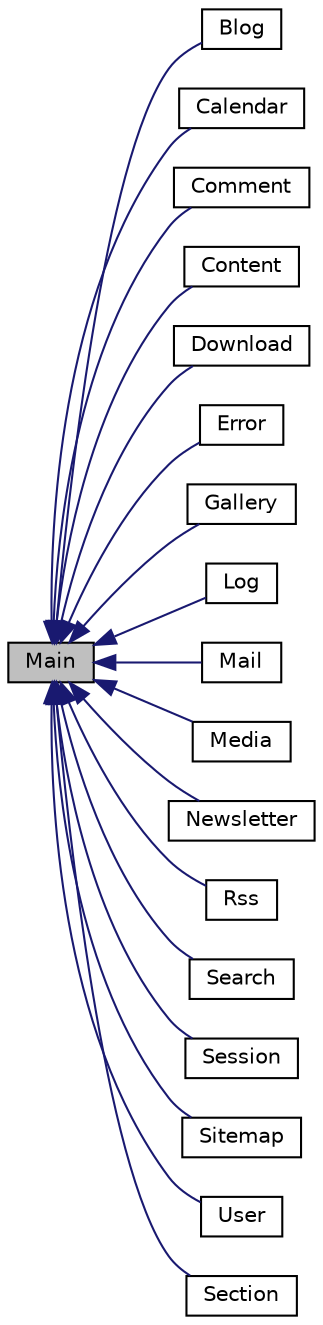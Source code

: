 digraph G
{
  edge [fontname="Helvetica",fontsize="10",labelfontname="Helvetica",labelfontsize="10"];
  node [fontname="Helvetica",fontsize="10",shape=record];
  rankdir="LR";
  Node1 [label="Main",height=0.2,width=0.4,color="black", fillcolor="grey75", style="filled" fontcolor="black"];
  Node1 -> Node2 [dir="back",color="midnightblue",fontsize="10",style="solid",fontname="Helvetica"];
  Node2 [label="Blog",height=0.2,width=0.4,color="black", fillcolor="white", style="filled",URL="$class_candy_c_m_s_1_1_controller_1_1_blog.html"];
  Node1 -> Node3 [dir="back",color="midnightblue",fontsize="10",style="solid",fontname="Helvetica"];
  Node3 [label="Calendar",height=0.2,width=0.4,color="black", fillcolor="white", style="filled",URL="$class_candy_c_m_s_1_1_controller_1_1_calendar.html"];
  Node1 -> Node4 [dir="back",color="midnightblue",fontsize="10",style="solid",fontname="Helvetica"];
  Node4 [label="Comment",height=0.2,width=0.4,color="black", fillcolor="white", style="filled",URL="$class_candy_c_m_s_1_1_controller_1_1_comment.html"];
  Node1 -> Node5 [dir="back",color="midnightblue",fontsize="10",style="solid",fontname="Helvetica"];
  Node5 [label="Content",height=0.2,width=0.4,color="black", fillcolor="white", style="filled",URL="$class_candy_c_m_s_1_1_controller_1_1_content.html"];
  Node1 -> Node6 [dir="back",color="midnightblue",fontsize="10",style="solid",fontname="Helvetica"];
  Node6 [label="Download",height=0.2,width=0.4,color="black", fillcolor="white", style="filled",URL="$class_candy_c_m_s_1_1_controller_1_1_download.html"];
  Node1 -> Node7 [dir="back",color="midnightblue",fontsize="10",style="solid",fontname="Helvetica"];
  Node7 [label="Error",height=0.2,width=0.4,color="black", fillcolor="white", style="filled",URL="$class_candy_c_m_s_1_1_controller_1_1_error.html"];
  Node1 -> Node8 [dir="back",color="midnightblue",fontsize="10",style="solid",fontname="Helvetica"];
  Node8 [label="Gallery",height=0.2,width=0.4,color="black", fillcolor="white", style="filled",URL="$class_candy_c_m_s_1_1_controller_1_1_gallery.html"];
  Node1 -> Node9 [dir="back",color="midnightblue",fontsize="10",style="solid",fontname="Helvetica"];
  Node9 [label="Log",height=0.2,width=0.4,color="black", fillcolor="white", style="filled",URL="$class_candy_c_m_s_1_1_controller_1_1_log.html"];
  Node1 -> Node10 [dir="back",color="midnightblue",fontsize="10",style="solid",fontname="Helvetica"];
  Node10 [label="Mail",height=0.2,width=0.4,color="black", fillcolor="white", style="filled",URL="$class_candy_c_m_s_1_1_controller_1_1_mail.html"];
  Node1 -> Node11 [dir="back",color="midnightblue",fontsize="10",style="solid",fontname="Helvetica"];
  Node11 [label="Media",height=0.2,width=0.4,color="black", fillcolor="white", style="filled",URL="$class_candy_c_m_s_1_1_controller_1_1_media.html"];
  Node1 -> Node12 [dir="back",color="midnightblue",fontsize="10",style="solid",fontname="Helvetica"];
  Node12 [label="Newsletter",height=0.2,width=0.4,color="black", fillcolor="white", style="filled",URL="$class_candy_c_m_s_1_1_controller_1_1_newsletter.html"];
  Node1 -> Node13 [dir="back",color="midnightblue",fontsize="10",style="solid",fontname="Helvetica"];
  Node13 [label="Rss",height=0.2,width=0.4,color="black", fillcolor="white", style="filled",URL="$class_candy_c_m_s_1_1_controller_1_1_rss.html"];
  Node1 -> Node14 [dir="back",color="midnightblue",fontsize="10",style="solid",fontname="Helvetica"];
  Node14 [label="Search",height=0.2,width=0.4,color="black", fillcolor="white", style="filled",URL="$class_candy_c_m_s_1_1_controller_1_1_search.html"];
  Node1 -> Node15 [dir="back",color="midnightblue",fontsize="10",style="solid",fontname="Helvetica"];
  Node15 [label="Session",height=0.2,width=0.4,color="black", fillcolor="white", style="filled",URL="$class_candy_c_m_s_1_1_controller_1_1_session.html"];
  Node1 -> Node16 [dir="back",color="midnightblue",fontsize="10",style="solid",fontname="Helvetica"];
  Node16 [label="Sitemap",height=0.2,width=0.4,color="black", fillcolor="white", style="filled",URL="$class_candy_c_m_s_1_1_controller_1_1_sitemap.html"];
  Node1 -> Node17 [dir="back",color="midnightblue",fontsize="10",style="solid",fontname="Helvetica"];
  Node17 [label="User",height=0.2,width=0.4,color="black", fillcolor="white", style="filled",URL="$class_candy_c_m_s_1_1_controller_1_1_user.html"];
  Node1 -> Node18 [dir="back",color="midnightblue",fontsize="10",style="solid",fontname="Helvetica"];
  Node18 [label="Section",height=0.2,width=0.4,color="black", fillcolor="white", style="filled",URL="$class_candy_c_m_s_1_1_helper_1_1_section.html"];
}
